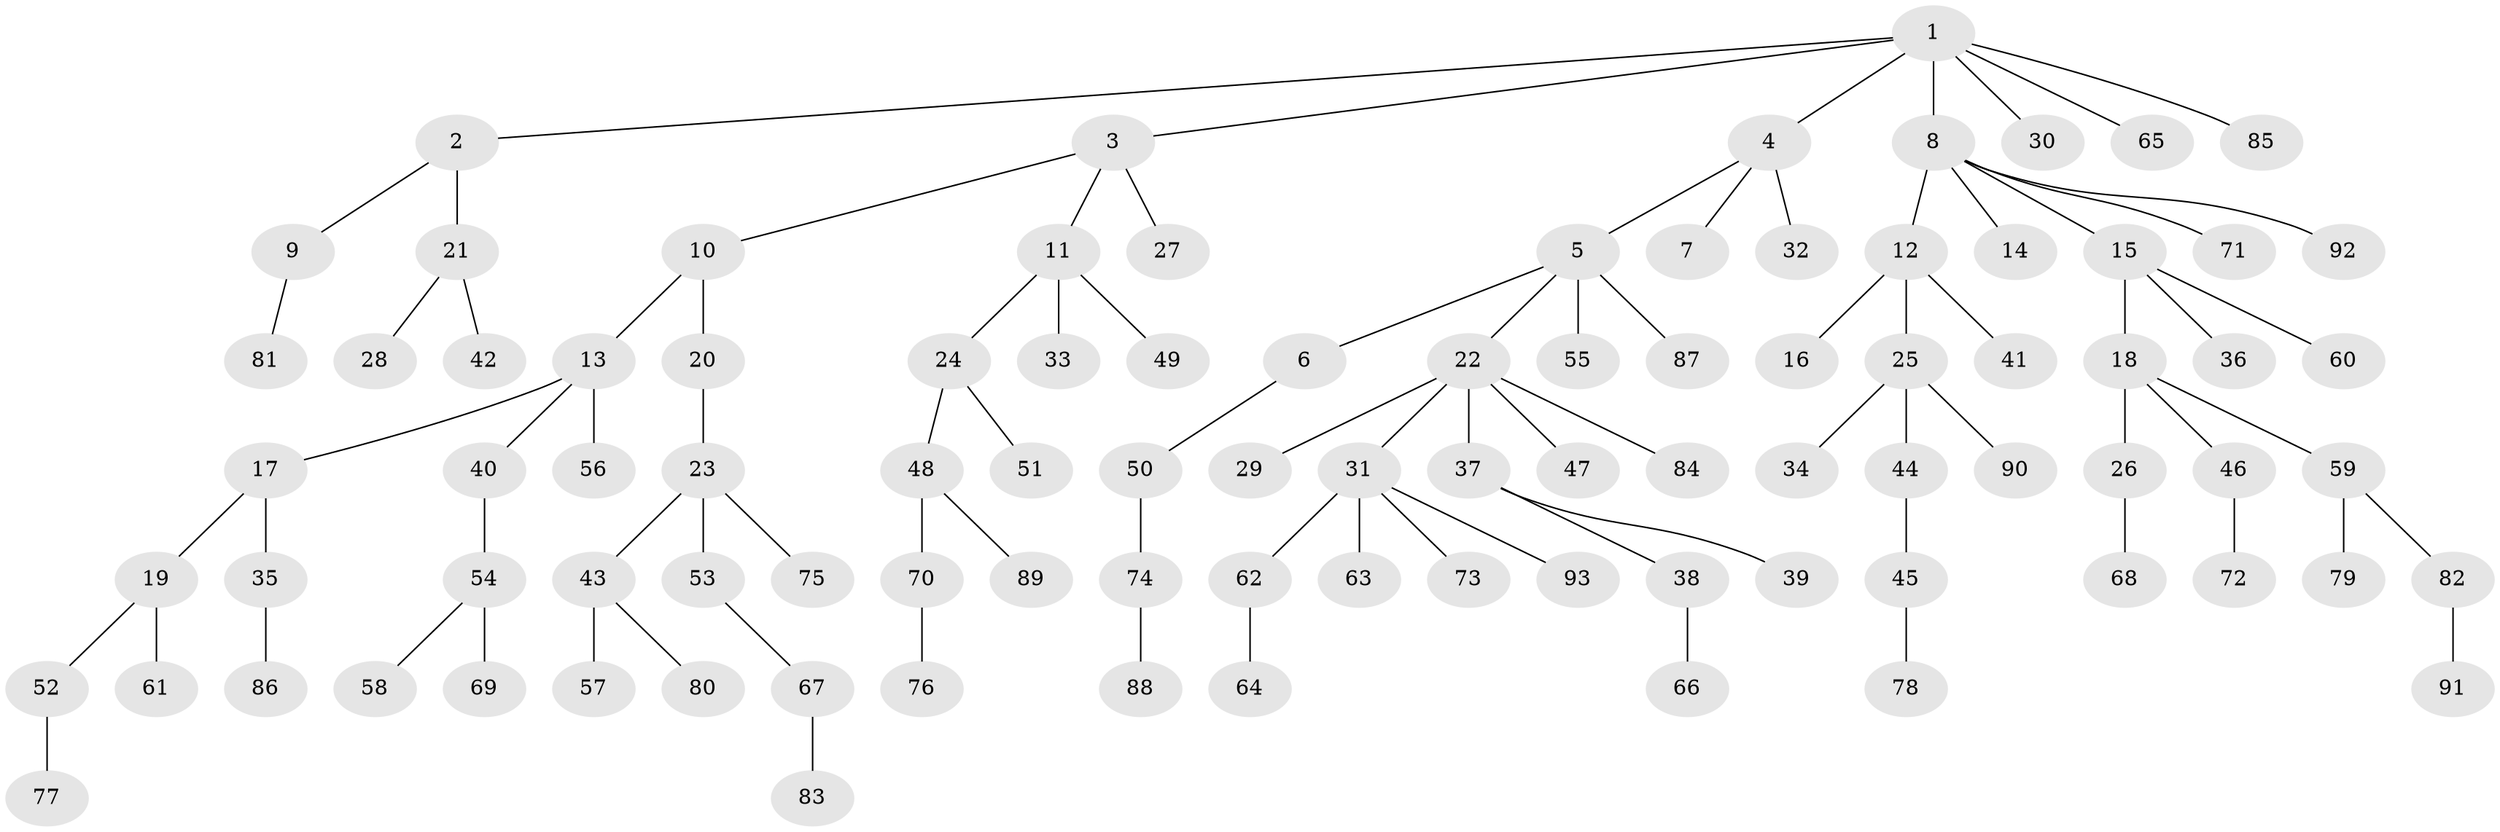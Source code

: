 // coarse degree distribution, {1: 0.7608695652173914, 2: 0.15217391304347827, 8: 0.021739130434782608, 5: 0.021739130434782608, 4: 0.021739130434782608, 24: 0.021739130434782608}
// Generated by graph-tools (version 1.1) at 2025/56/03/04/25 21:56:14]
// undirected, 93 vertices, 92 edges
graph export_dot {
graph [start="1"]
  node [color=gray90,style=filled];
  1;
  2;
  3;
  4;
  5;
  6;
  7;
  8;
  9;
  10;
  11;
  12;
  13;
  14;
  15;
  16;
  17;
  18;
  19;
  20;
  21;
  22;
  23;
  24;
  25;
  26;
  27;
  28;
  29;
  30;
  31;
  32;
  33;
  34;
  35;
  36;
  37;
  38;
  39;
  40;
  41;
  42;
  43;
  44;
  45;
  46;
  47;
  48;
  49;
  50;
  51;
  52;
  53;
  54;
  55;
  56;
  57;
  58;
  59;
  60;
  61;
  62;
  63;
  64;
  65;
  66;
  67;
  68;
  69;
  70;
  71;
  72;
  73;
  74;
  75;
  76;
  77;
  78;
  79;
  80;
  81;
  82;
  83;
  84;
  85;
  86;
  87;
  88;
  89;
  90;
  91;
  92;
  93;
  1 -- 2;
  1 -- 3;
  1 -- 4;
  1 -- 8;
  1 -- 30;
  1 -- 65;
  1 -- 85;
  2 -- 9;
  2 -- 21;
  3 -- 10;
  3 -- 11;
  3 -- 27;
  4 -- 5;
  4 -- 7;
  4 -- 32;
  5 -- 6;
  5 -- 22;
  5 -- 55;
  5 -- 87;
  6 -- 50;
  8 -- 12;
  8 -- 14;
  8 -- 15;
  8 -- 71;
  8 -- 92;
  9 -- 81;
  10 -- 13;
  10 -- 20;
  11 -- 24;
  11 -- 33;
  11 -- 49;
  12 -- 16;
  12 -- 25;
  12 -- 41;
  13 -- 17;
  13 -- 40;
  13 -- 56;
  15 -- 18;
  15 -- 36;
  15 -- 60;
  17 -- 19;
  17 -- 35;
  18 -- 26;
  18 -- 46;
  18 -- 59;
  19 -- 52;
  19 -- 61;
  20 -- 23;
  21 -- 28;
  21 -- 42;
  22 -- 29;
  22 -- 31;
  22 -- 37;
  22 -- 47;
  22 -- 84;
  23 -- 43;
  23 -- 53;
  23 -- 75;
  24 -- 48;
  24 -- 51;
  25 -- 34;
  25 -- 44;
  25 -- 90;
  26 -- 68;
  31 -- 62;
  31 -- 63;
  31 -- 73;
  31 -- 93;
  35 -- 86;
  37 -- 38;
  37 -- 39;
  38 -- 66;
  40 -- 54;
  43 -- 57;
  43 -- 80;
  44 -- 45;
  45 -- 78;
  46 -- 72;
  48 -- 70;
  48 -- 89;
  50 -- 74;
  52 -- 77;
  53 -- 67;
  54 -- 58;
  54 -- 69;
  59 -- 79;
  59 -- 82;
  62 -- 64;
  67 -- 83;
  70 -- 76;
  74 -- 88;
  82 -- 91;
}
